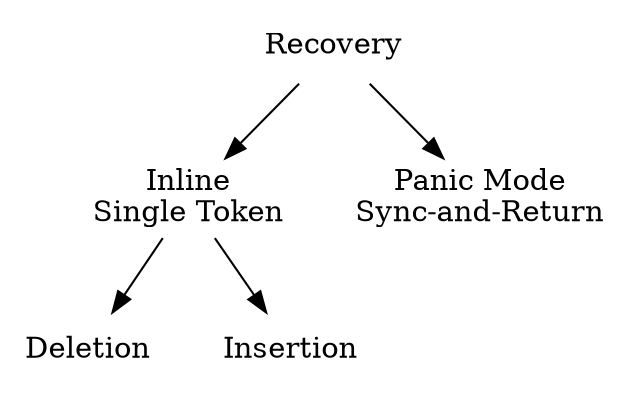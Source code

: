 // dot -Tpdf recovery.dot -o recovery.pdf  &&   dot -Tpng recovery.dot -o recovery.png

digraph recovery {
    node [shape=plaintext];

    r  -> t
    r  -> p
    t  -> d
    t  -> i

    r  [label="Recovery"];
    t  [label="Inline\nSingle Token"];
    d  [label="Deletion"];
    i  [label="Insertion"];
    p  [label="Panic Mode\nSync-and-Return"];
}


